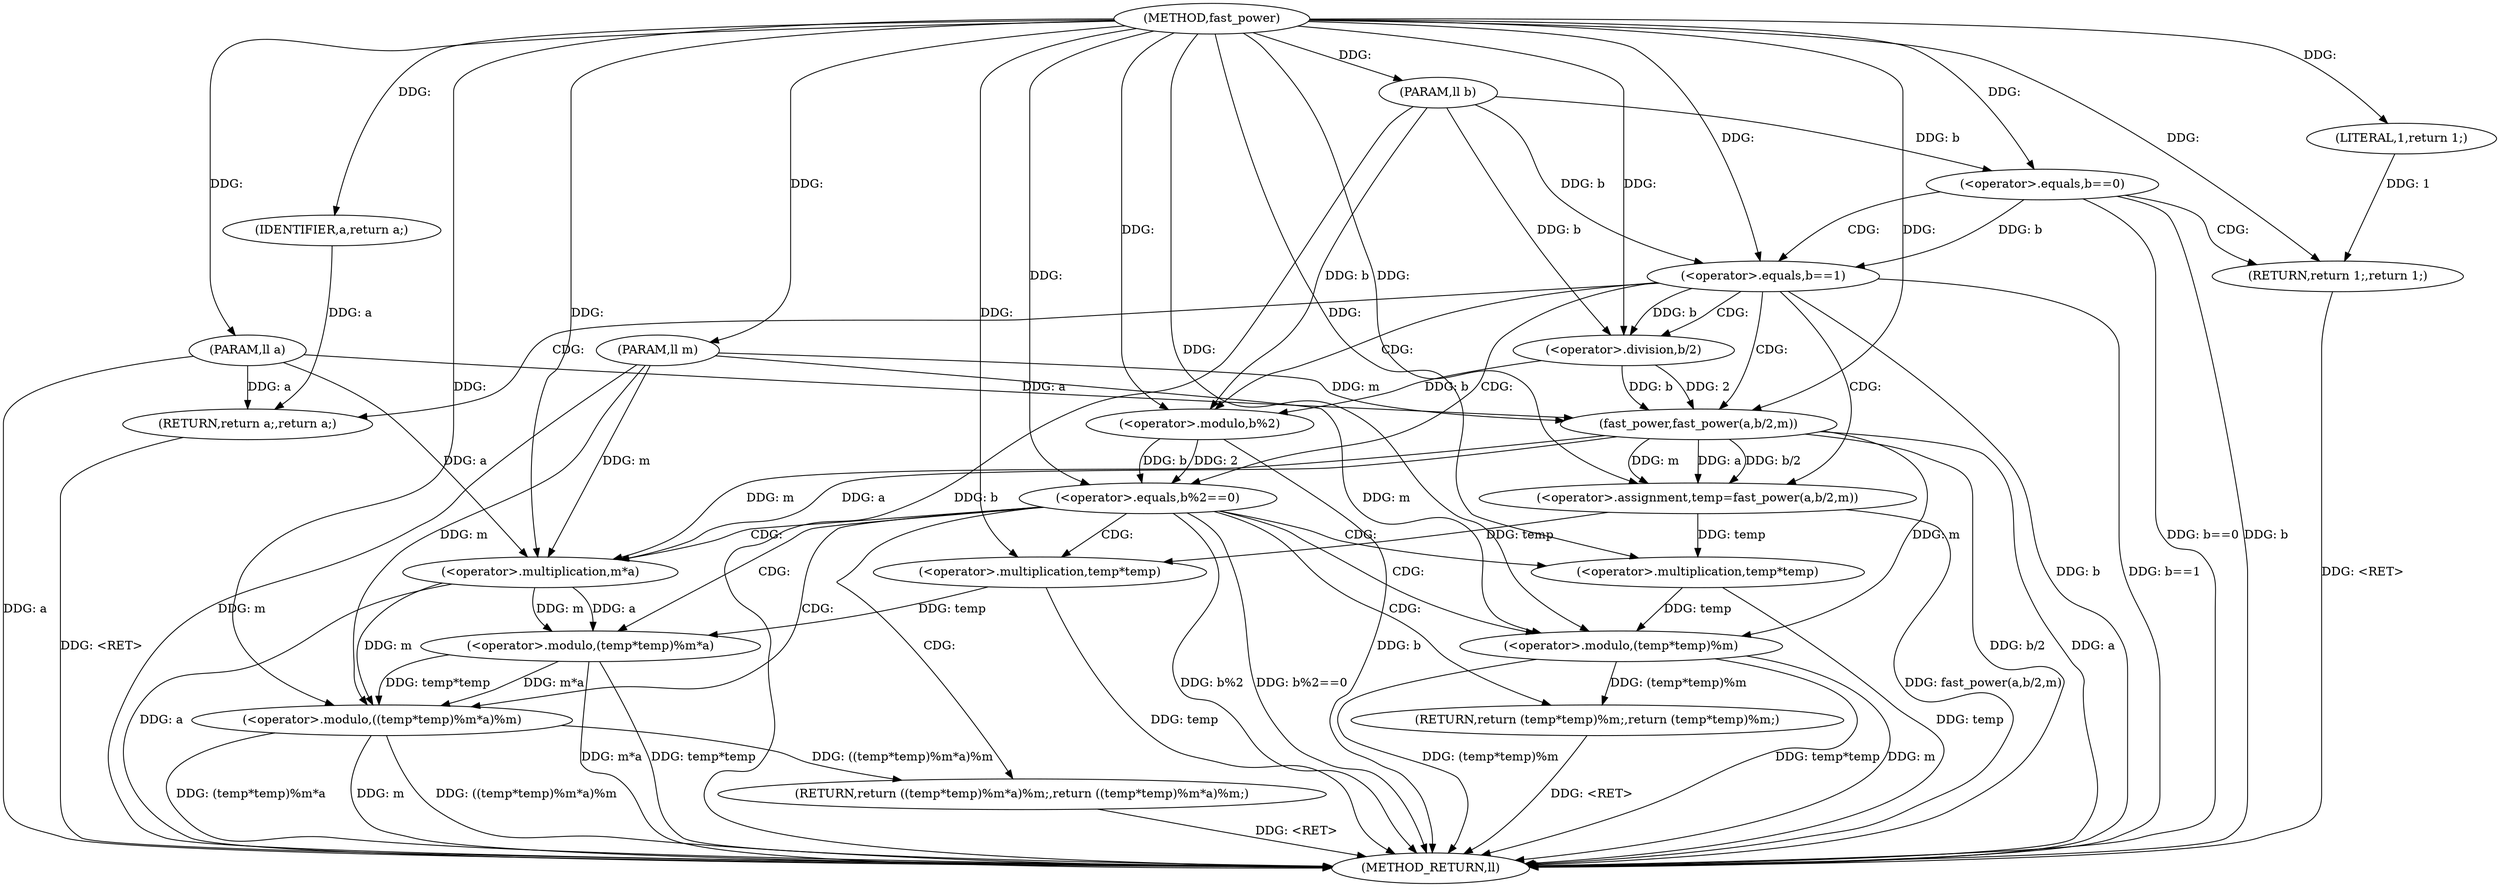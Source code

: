 digraph "fast_power" {  
"1000104" [label = "(METHOD,fast_power)" ]
"1000152" [label = "(METHOD_RETURN,ll)" ]
"1000105" [label = "(PARAM,ll a)" ]
"1000106" [label = "(PARAM,ll b)" ]
"1000107" [label = "(PARAM,ll m)" ]
"1000122" [label = "(<operator>.assignment,temp=fast_power(a,b/2,m))" ]
"1000142" [label = "(RETURN,return ((temp*temp)%m*a)%m;,return ((temp*temp)%m*a)%m;)" ]
"1000110" [label = "(<operator>.equals,b==0)" ]
"1000113" [label = "(RETURN,return 1;,return 1;)" ]
"1000116" [label = "(<operator>.equals,b==1)" ]
"1000119" [label = "(RETURN,return a;,return a;)" ]
"1000131" [label = "(<operator>.equals,b%2==0)" ]
"1000136" [label = "(RETURN,return (temp*temp)%m;,return (temp*temp)%m;)" ]
"1000143" [label = "(<operator>.modulo,((temp*temp)%m*a)%m)" ]
"1000114" [label = "(LITERAL,1,return 1;)" ]
"1000120" [label = "(IDENTIFIER,a,return a;)" ]
"1000124" [label = "(fast_power,fast_power(a,b/2,m))" ]
"1000137" [label = "(<operator>.modulo,(temp*temp)%m)" ]
"1000126" [label = "(<operator>.division,b/2)" ]
"1000132" [label = "(<operator>.modulo,b%2)" ]
"1000144" [label = "(<operator>.modulo,(temp*temp)%m*a)" ]
"1000138" [label = "(<operator>.multiplication,temp*temp)" ]
"1000145" [label = "(<operator>.multiplication,temp*temp)" ]
"1000148" [label = "(<operator>.multiplication,m*a)" ]
  "1000136" -> "1000152"  [ label = "DDG: <RET>"] 
  "1000105" -> "1000152"  [ label = "DDG: a"] 
  "1000106" -> "1000152"  [ label = "DDG: b"] 
  "1000107" -> "1000152"  [ label = "DDG: m"] 
  "1000110" -> "1000152"  [ label = "DDG: b"] 
  "1000110" -> "1000152"  [ label = "DDG: b==0"] 
  "1000116" -> "1000152"  [ label = "DDG: b"] 
  "1000116" -> "1000152"  [ label = "DDG: b==1"] 
  "1000124" -> "1000152"  [ label = "DDG: a"] 
  "1000124" -> "1000152"  [ label = "DDG: b/2"] 
  "1000122" -> "1000152"  [ label = "DDG: fast_power(a,b/2,m)"] 
  "1000132" -> "1000152"  [ label = "DDG: b"] 
  "1000131" -> "1000152"  [ label = "DDG: b%2"] 
  "1000131" -> "1000152"  [ label = "DDG: b%2==0"] 
  "1000145" -> "1000152"  [ label = "DDG: temp"] 
  "1000144" -> "1000152"  [ label = "DDG: temp*temp"] 
  "1000148" -> "1000152"  [ label = "DDG: a"] 
  "1000144" -> "1000152"  [ label = "DDG: m*a"] 
  "1000143" -> "1000152"  [ label = "DDG: (temp*temp)%m*a"] 
  "1000143" -> "1000152"  [ label = "DDG: m"] 
  "1000143" -> "1000152"  [ label = "DDG: ((temp*temp)%m*a)%m"] 
  "1000138" -> "1000152"  [ label = "DDG: temp"] 
  "1000137" -> "1000152"  [ label = "DDG: temp*temp"] 
  "1000137" -> "1000152"  [ label = "DDG: m"] 
  "1000137" -> "1000152"  [ label = "DDG: (temp*temp)%m"] 
  "1000142" -> "1000152"  [ label = "DDG: <RET>"] 
  "1000119" -> "1000152"  [ label = "DDG: <RET>"] 
  "1000113" -> "1000152"  [ label = "DDG: <RET>"] 
  "1000104" -> "1000105"  [ label = "DDG: "] 
  "1000104" -> "1000106"  [ label = "DDG: "] 
  "1000104" -> "1000107"  [ label = "DDG: "] 
  "1000124" -> "1000122"  [ label = "DDG: m"] 
  "1000124" -> "1000122"  [ label = "DDG: a"] 
  "1000124" -> "1000122"  [ label = "DDG: b/2"] 
  "1000143" -> "1000142"  [ label = "DDG: ((temp*temp)%m*a)%m"] 
  "1000114" -> "1000113"  [ label = "DDG: 1"] 
  "1000104" -> "1000113"  [ label = "DDG: "] 
  "1000120" -> "1000119"  [ label = "DDG: a"] 
  "1000105" -> "1000119"  [ label = "DDG: a"] 
  "1000104" -> "1000122"  [ label = "DDG: "] 
  "1000137" -> "1000136"  [ label = "DDG: (temp*temp)%m"] 
  "1000106" -> "1000110"  [ label = "DDG: b"] 
  "1000104" -> "1000110"  [ label = "DDG: "] 
  "1000104" -> "1000114"  [ label = "DDG: "] 
  "1000110" -> "1000116"  [ label = "DDG: b"] 
  "1000106" -> "1000116"  [ label = "DDG: b"] 
  "1000104" -> "1000116"  [ label = "DDG: "] 
  "1000104" -> "1000120"  [ label = "DDG: "] 
  "1000105" -> "1000124"  [ label = "DDG: a"] 
  "1000104" -> "1000124"  [ label = "DDG: "] 
  "1000107" -> "1000124"  [ label = "DDG: m"] 
  "1000126" -> "1000124"  [ label = "DDG: 2"] 
  "1000126" -> "1000124"  [ label = "DDG: b"] 
  "1000132" -> "1000131"  [ label = "DDG: b"] 
  "1000132" -> "1000131"  [ label = "DDG: 2"] 
  "1000104" -> "1000131"  [ label = "DDG: "] 
  "1000144" -> "1000143"  [ label = "DDG: m*a"] 
  "1000144" -> "1000143"  [ label = "DDG: temp*temp"] 
  "1000148" -> "1000143"  [ label = "DDG: m"] 
  "1000107" -> "1000143"  [ label = "DDG: m"] 
  "1000104" -> "1000143"  [ label = "DDG: "] 
  "1000116" -> "1000126"  [ label = "DDG: b"] 
  "1000106" -> "1000126"  [ label = "DDG: b"] 
  "1000104" -> "1000126"  [ label = "DDG: "] 
  "1000126" -> "1000132"  [ label = "DDG: b"] 
  "1000106" -> "1000132"  [ label = "DDG: b"] 
  "1000104" -> "1000132"  [ label = "DDG: "] 
  "1000138" -> "1000137"  [ label = "DDG: temp"] 
  "1000124" -> "1000137"  [ label = "DDG: m"] 
  "1000107" -> "1000137"  [ label = "DDG: m"] 
  "1000104" -> "1000137"  [ label = "DDG: "] 
  "1000145" -> "1000144"  [ label = "DDG: temp"] 
  "1000148" -> "1000144"  [ label = "DDG: a"] 
  "1000148" -> "1000144"  [ label = "DDG: m"] 
  "1000122" -> "1000138"  [ label = "DDG: temp"] 
  "1000104" -> "1000138"  [ label = "DDG: "] 
  "1000122" -> "1000145"  [ label = "DDG: temp"] 
  "1000104" -> "1000145"  [ label = "DDG: "] 
  "1000124" -> "1000148"  [ label = "DDG: m"] 
  "1000107" -> "1000148"  [ label = "DDG: m"] 
  "1000104" -> "1000148"  [ label = "DDG: "] 
  "1000124" -> "1000148"  [ label = "DDG: a"] 
  "1000105" -> "1000148"  [ label = "DDG: a"] 
  "1000110" -> "1000116"  [ label = "CDG: "] 
  "1000110" -> "1000113"  [ label = "CDG: "] 
  "1000116" -> "1000131"  [ label = "CDG: "] 
  "1000116" -> "1000126"  [ label = "CDG: "] 
  "1000116" -> "1000132"  [ label = "CDG: "] 
  "1000116" -> "1000124"  [ label = "CDG: "] 
  "1000116" -> "1000119"  [ label = "CDG: "] 
  "1000116" -> "1000122"  [ label = "CDG: "] 
  "1000131" -> "1000143"  [ label = "CDG: "] 
  "1000131" -> "1000142"  [ label = "CDG: "] 
  "1000131" -> "1000137"  [ label = "CDG: "] 
  "1000131" -> "1000145"  [ label = "CDG: "] 
  "1000131" -> "1000148"  [ label = "CDG: "] 
  "1000131" -> "1000136"  [ label = "CDG: "] 
  "1000131" -> "1000144"  [ label = "CDG: "] 
  "1000131" -> "1000138"  [ label = "CDG: "] 
}
